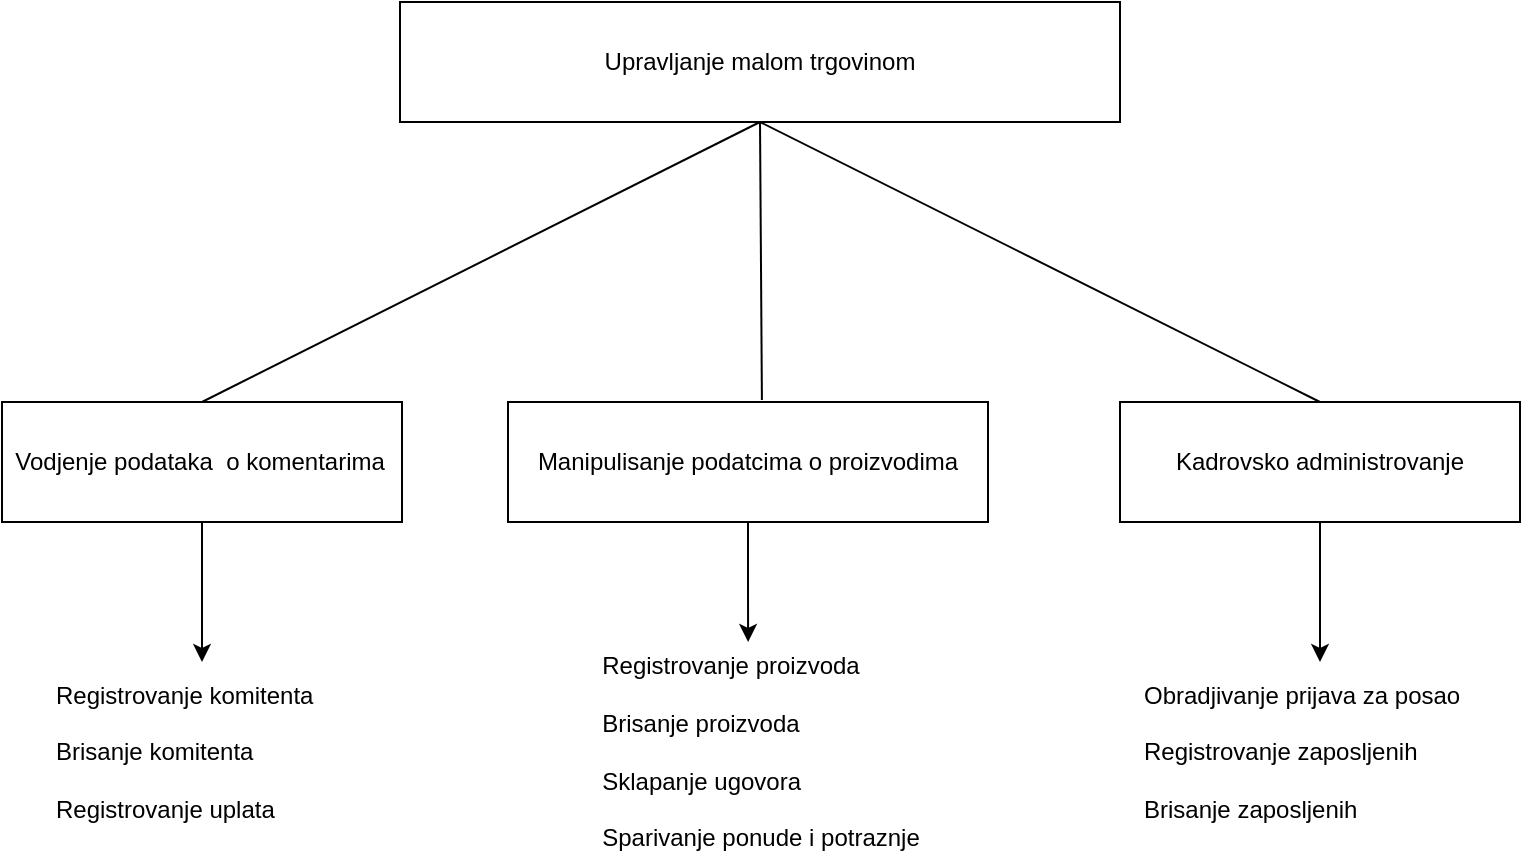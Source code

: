 <mxfile version="22.0.8" type="github">
  <diagram name="Page-1" id="ERMHhVPS7oB7croKFxhF">
    <mxGraphModel dx="1674" dy="806" grid="1" gridSize="10" guides="1" tooltips="1" connect="1" arrows="1" fold="1" page="1" pageScale="1" pageWidth="827" pageHeight="1169" math="0" shadow="0">
      <root>
        <mxCell id="0" />
        <mxCell id="1" parent="0" />
        <mxCell id="c4u2F_0kNWB-JW7EwJbk-1" value="Upravljanje malom trgovinom" style="rounded=0;whiteSpace=wrap;html=1;" vertex="1" parent="1">
          <mxGeometry x="240" y="70" width="360" height="60" as="geometry" />
        </mxCell>
        <mxCell id="c4u2F_0kNWB-JW7EwJbk-20" style="edgeStyle=orthogonalEdgeStyle;rounded=0;orthogonalLoop=1;jettySize=auto;html=1;exitX=0.5;exitY=1;exitDx=0;exitDy=0;" edge="1" parent="1" source="c4u2F_0kNWB-JW7EwJbk-2" target="c4u2F_0kNWB-JW7EwJbk-18">
          <mxGeometry relative="1" as="geometry" />
        </mxCell>
        <mxCell id="c4u2F_0kNWB-JW7EwJbk-2" value="Kadrovsko administrovanje" style="rounded=0;whiteSpace=wrap;html=1;" vertex="1" parent="1">
          <mxGeometry x="600" y="270" width="200" height="60" as="geometry" />
        </mxCell>
        <mxCell id="c4u2F_0kNWB-JW7EwJbk-5" style="edgeStyle=orthogonalEdgeStyle;rounded=0;orthogonalLoop=1;jettySize=auto;html=1;exitX=1;exitY=0.5;exitDx=0;exitDy=0;" edge="1" parent="1" source="c4u2F_0kNWB-JW7EwJbk-3">
          <mxGeometry relative="1" as="geometry">
            <mxPoint x="520" y="300" as="targetPoint" />
          </mxGeometry>
        </mxCell>
        <mxCell id="c4u2F_0kNWB-JW7EwJbk-3" value="Manipulisanje podatcima o proizvodima" style="rounded=0;whiteSpace=wrap;html=1;" vertex="1" parent="1">
          <mxGeometry x="294" y="270" width="240" height="60" as="geometry" />
        </mxCell>
        <mxCell id="c4u2F_0kNWB-JW7EwJbk-14" value="" style="edgeStyle=orthogonalEdgeStyle;rounded=0;orthogonalLoop=1;jettySize=auto;html=1;" edge="1" parent="1" source="c4u2F_0kNWB-JW7EwJbk-4" target="c4u2F_0kNWB-JW7EwJbk-11">
          <mxGeometry relative="1" as="geometry" />
        </mxCell>
        <mxCell id="c4u2F_0kNWB-JW7EwJbk-4" value="Vodjenje podataka&amp;nbsp; o komentarima&lt;span style=&quot;white-space: pre;&quot;&gt;&#x9;&lt;/span&gt;" style="rounded=0;whiteSpace=wrap;html=1;" vertex="1" parent="1">
          <mxGeometry x="41" y="270" width="200" height="60" as="geometry" />
        </mxCell>
        <mxCell id="c4u2F_0kNWB-JW7EwJbk-6" value="" style="endArrow=none;html=1;rounded=0;entryX=0.5;entryY=1;entryDx=0;entryDy=0;exitX=0.5;exitY=0;exitDx=0;exitDy=0;" edge="1" parent="1" source="c4u2F_0kNWB-JW7EwJbk-4" target="c4u2F_0kNWB-JW7EwJbk-1">
          <mxGeometry width="50" height="50" relative="1" as="geometry">
            <mxPoint x="390" y="440" as="sourcePoint" />
            <mxPoint x="440" y="390" as="targetPoint" />
          </mxGeometry>
        </mxCell>
        <mxCell id="c4u2F_0kNWB-JW7EwJbk-7" value="" style="endArrow=none;html=1;rounded=0;entryX=0.5;entryY=1;entryDx=0;entryDy=0;exitX=0.529;exitY=-0.017;exitDx=0;exitDy=0;exitPerimeter=0;" edge="1" parent="1" source="c4u2F_0kNWB-JW7EwJbk-3" target="c4u2F_0kNWB-JW7EwJbk-1">
          <mxGeometry width="50" height="50" relative="1" as="geometry">
            <mxPoint x="390" y="440" as="sourcePoint" />
            <mxPoint x="440" y="390" as="targetPoint" />
          </mxGeometry>
        </mxCell>
        <mxCell id="c4u2F_0kNWB-JW7EwJbk-8" value="" style="endArrow=none;html=1;rounded=0;entryX=0.5;entryY=1;entryDx=0;entryDy=0;exitX=0.5;exitY=0;exitDx=0;exitDy=0;" edge="1" parent="1" source="c4u2F_0kNWB-JW7EwJbk-2" target="c4u2F_0kNWB-JW7EwJbk-1">
          <mxGeometry width="50" height="50" relative="1" as="geometry">
            <mxPoint x="390" y="440" as="sourcePoint" />
            <mxPoint x="440" y="390" as="targetPoint" />
          </mxGeometry>
        </mxCell>
        <mxCell id="c4u2F_0kNWB-JW7EwJbk-10" value="&lt;div style=&quot;text-align: left;&quot;&gt;&lt;span style=&quot;background-color: initial;&quot;&gt;Registrovanje proizvoda&lt;/span&gt;&lt;/div&gt;&lt;div style=&quot;text-align: left;&quot;&gt;&lt;br&gt;&lt;/div&gt;&lt;div style=&quot;text-align: left;&quot;&gt;&lt;span style=&quot;background-color: initial;&quot;&gt;Brisanje proizvoda&lt;/span&gt;&lt;/div&gt;&lt;div style=&quot;text-align: left;&quot;&gt;&lt;br&gt;&lt;/div&gt;&lt;div style=&quot;text-align: left;&quot;&gt;&lt;span style=&quot;background-color: initial;&quot;&gt;Sklapanje ugovora&lt;/span&gt;&lt;/div&gt;&lt;div style=&quot;text-align: left;&quot;&gt;&lt;br&gt;&lt;/div&gt;&lt;div style=&quot;text-align: left;&quot;&gt;&lt;span style=&quot;background-color: initial;&quot;&gt;Sparivanje ponude i potraznje&lt;/span&gt;&lt;/div&gt;" style="text;html=1;align=center;verticalAlign=middle;resizable=0;points=[];autosize=1;strokeColor=none;fillColor=none;" vertex="1" parent="1">
          <mxGeometry x="330" y="390" width="180" height="110" as="geometry" />
        </mxCell>
        <mxCell id="c4u2F_0kNWB-JW7EwJbk-11" value="Registrovanje komitenta&lt;br&gt;&lt;br&gt;Brisanje komitenta&lt;br&gt;&lt;br&gt;Registrovanje uplata" style="text;html=1;align=left;verticalAlign=middle;resizable=0;points=[];autosize=1;strokeColor=none;fillColor=none;" vertex="1" parent="1">
          <mxGeometry x="66" y="400" width="150" height="90" as="geometry" />
        </mxCell>
        <mxCell id="c4u2F_0kNWB-JW7EwJbk-18" value="Obradjivanje prijava za posao&lt;br&gt;&lt;br&gt;Registrovanje zaposljenih&lt;br&gt;&lt;br&gt;Brisanje zaposljenih" style="text;html=1;align=left;verticalAlign=middle;resizable=0;points=[];autosize=1;strokeColor=none;fillColor=none;" vertex="1" parent="1">
          <mxGeometry x="610" y="400" width="180" height="90" as="geometry" />
        </mxCell>
        <mxCell id="c4u2F_0kNWB-JW7EwJbk-19" style="edgeStyle=orthogonalEdgeStyle;rounded=0;orthogonalLoop=1;jettySize=auto;html=1;exitX=0.5;exitY=1;exitDx=0;exitDy=0;entryX=0.467;entryY=0;entryDx=0;entryDy=0;entryPerimeter=0;" edge="1" parent="1" source="c4u2F_0kNWB-JW7EwJbk-3" target="c4u2F_0kNWB-JW7EwJbk-10">
          <mxGeometry relative="1" as="geometry" />
        </mxCell>
      </root>
    </mxGraphModel>
  </diagram>
</mxfile>
